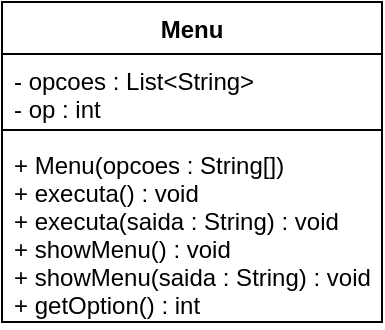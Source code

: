 <mxfile version="13.0.1" type="device"><diagram id="156TWqzqvm_quB4XYFCr" name="Page-1"><mxGraphModel dx="1102" dy="794" grid="1" gridSize="10" guides="1" tooltips="1" connect="1" arrows="1" fold="1" page="1" pageScale="1" pageWidth="1169" pageHeight="827" math="0" shadow="0"><root><mxCell id="0"/><mxCell id="1" parent="0"/><mxCell id="wLXwx-0b9c9h5c0pxnsm-17" value="Menu" style="swimlane;fontStyle=1;align=center;verticalAlign=top;childLayout=stackLayout;horizontal=1;startSize=26;horizontalStack=0;resizeParent=1;resizeParentMax=0;resizeLast=0;collapsible=1;marginBottom=0;fontFamily=Helvetica;html=0;" vertex="1" parent="1"><mxGeometry x="580" y="330" width="190" height="160" as="geometry"/></mxCell><mxCell id="wLXwx-0b9c9h5c0pxnsm-18" value="- opcoes : List&lt;String&gt;&#10;- op : int" style="text;strokeColor=none;fillColor=none;align=left;verticalAlign=top;spacingLeft=4;spacingRight=4;overflow=hidden;rotatable=0;points=[[0,0.5],[1,0.5]];portConstraint=eastwest;" vertex="1" parent="wLXwx-0b9c9h5c0pxnsm-17"><mxGeometry y="26" width="190" height="34" as="geometry"/></mxCell><mxCell id="wLXwx-0b9c9h5c0pxnsm-19" value="" style="line;strokeWidth=1;fillColor=none;align=left;verticalAlign=middle;spacingTop=-1;spacingLeft=3;spacingRight=3;rotatable=0;labelPosition=right;points=[];portConstraint=eastwest;" vertex="1" parent="wLXwx-0b9c9h5c0pxnsm-17"><mxGeometry y="60" width="190" height="8" as="geometry"/></mxCell><mxCell id="wLXwx-0b9c9h5c0pxnsm-20" value="+ Menu(opcoes : String[])&#10;+ executa() : void&#10;+ executa(saida : String) : void&#10;+ showMenu() : void&#10;+ showMenu(saida : String) : void&#10;+ getOption() : int" style="text;strokeColor=none;fillColor=none;align=left;verticalAlign=top;spacingLeft=4;spacingRight=4;overflow=hidden;rotatable=0;points=[[0,0.5],[1,0.5]];portConstraint=eastwest;" vertex="1" parent="wLXwx-0b9c9h5c0pxnsm-17"><mxGeometry y="68" width="190" height="92" as="geometry"/></mxCell></root></mxGraphModel></diagram></mxfile>